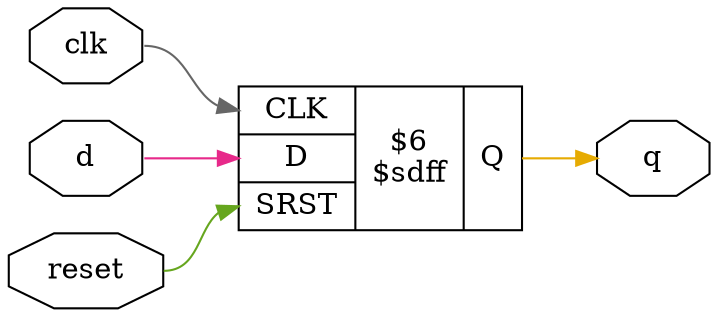 digraph "d_ff" {
rankdir="LR";
remincross=true;
n1 [ shape=octagon, label="clk", color="black", fontcolor="black" ];
n2 [ shape=octagon, label="d", color="black", fontcolor="black" ];
n3 [ shape=octagon, label="q", color="black", fontcolor="black" ];
n4 [ shape=octagon, label="reset", color="black", fontcolor="black" ];
c9 [ shape=record, label="{{<p5> CLK|<p6> D|<p7> SRST}|$6\n$sdff|{<p8> Q}}",  ];
n1:e -> c9:p5:w [colorscheme="dark28", color="8", fontcolor="8", label=""];
n2:e -> c9:p6:w [colorscheme="dark28", color="4", fontcolor="4", label=""];
c9:p8:e -> n3:w [colorscheme="dark28", color="6", fontcolor="6", label=""];
n4:e -> c9:p7:w [colorscheme="dark28", color="5", fontcolor="5", label=""];
}
